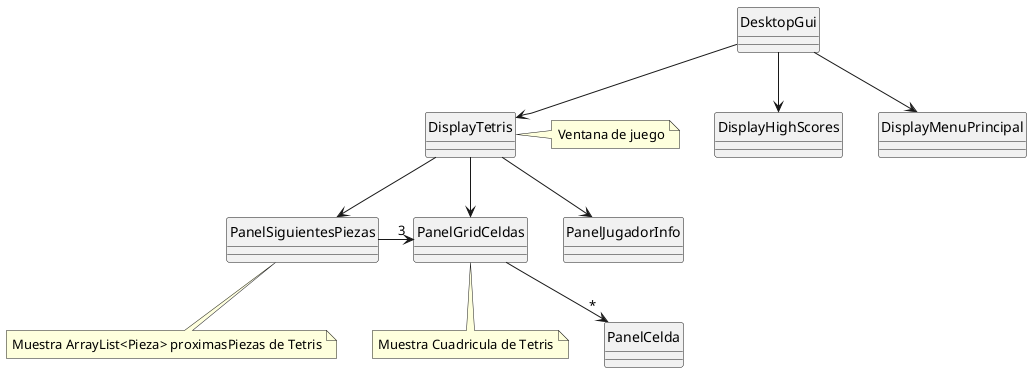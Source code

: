 @startuml tetris

note "Ventana de juego" as nota1
note "Muestra ArrayList<Pieza> proximasPiezas de Tetris" as nota2
note "Muestra Cuadricula de Tetris" as nota3

hide circle

class DesktopGui{
}

class DisplayHighScores{
}

class DisplayMenuPrincipal{
} 

class DisplayTetris{    
}

class PanelCelda{
}

class PanelJugadorInfo{
}

class PanelGridCeldas{
}

class PanelSiguientesPiezas{
}

DesktopGui--> DisplayHighScores
DesktopGui--> DisplayMenuPrincipal
DesktopGui--> DisplayTetris
DisplayTetris -->PanelJugadorInfo
DisplayTetris -->PanelSiguientesPiezas
DisplayTetris -->PanelGridCeldas
PanelGridCeldas -->"*"PanelCelda
PanelSiguientesPiezas ->"3" PanelGridCeldas

DisplayTetris . nota1
PanelSiguientesPiezas .. nota2
PanelGridCeldas ..nota3
@enduml